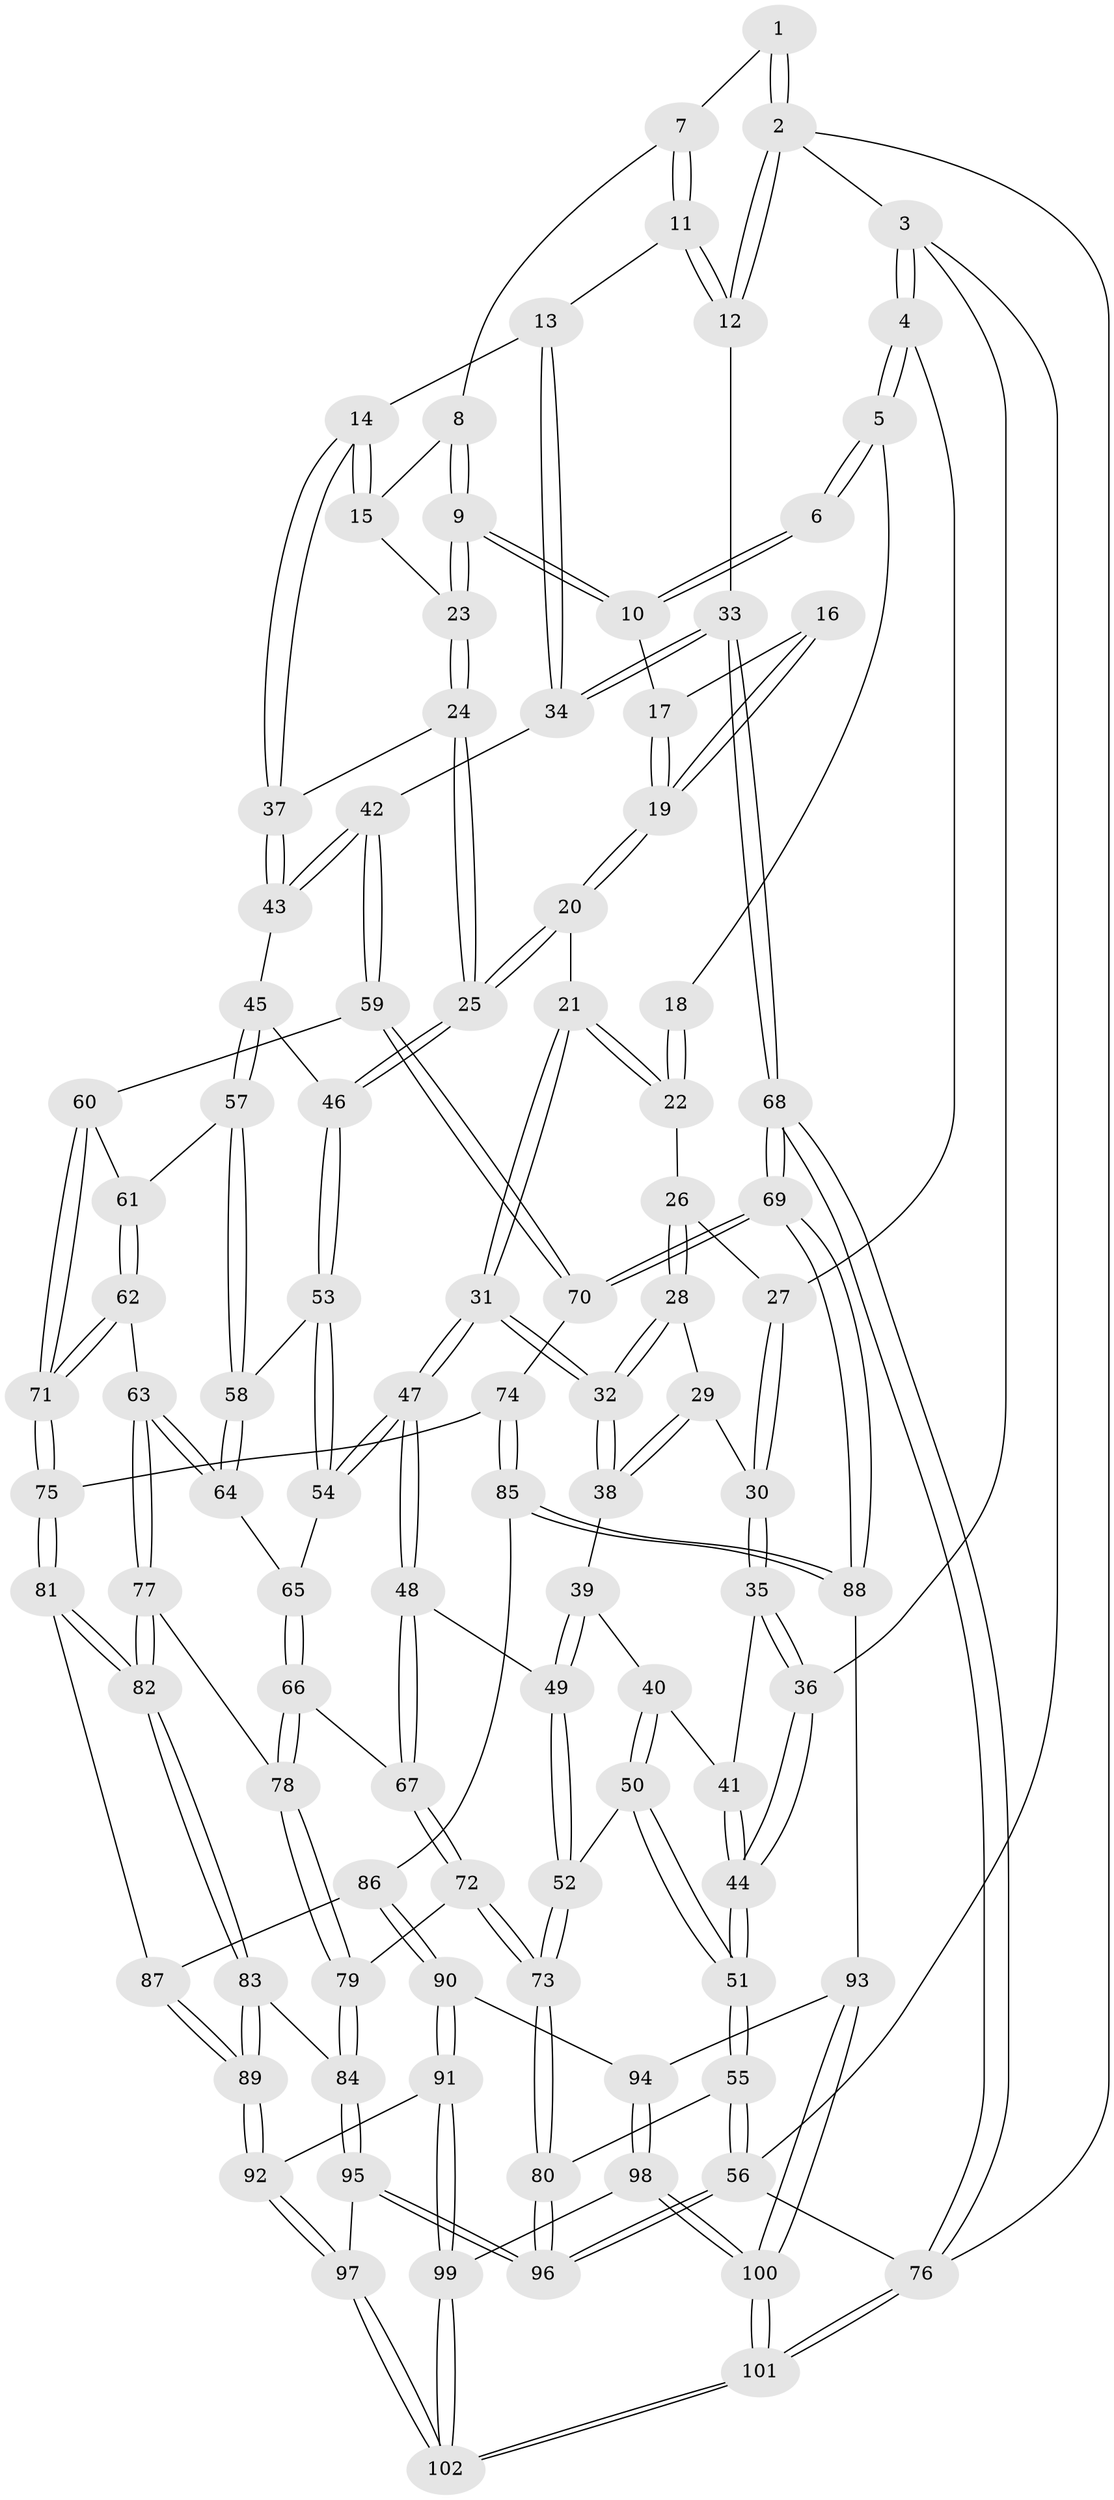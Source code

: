 // Generated by graph-tools (version 1.1) at 2025/27/03/09/25 03:27:05]
// undirected, 102 vertices, 252 edges
graph export_dot {
graph [start="1"]
  node [color=gray90,style=filled];
  1 [pos="+0.7209924356939568+0"];
  2 [pos="+1+0"];
  3 [pos="+0+0"];
  4 [pos="+0+0"];
  5 [pos="+0+0"];
  6 [pos="+0.5535681796729754+0"];
  7 [pos="+0.783139002283274+0.0013879219655042528"];
  8 [pos="+0.7368369715700426+0.08257875334842485"];
  9 [pos="+0.5668563427845751+0.09884565461150849"];
  10 [pos="+0.5262315373260921+0"];
  11 [pos="+0.8836400695690142+0.10064661130902972"];
  12 [pos="+1+0"];
  13 [pos="+0.8686754771571878+0.14837388269729307"];
  14 [pos="+0.7879325623306332+0.20914565530101542"];
  15 [pos="+0.7437065912294974+0.14979656165545252"];
  16 [pos="+0.308194914415031+0.0615813448515734"];
  17 [pos="+0.4881065516796198+0.02277660889722049"];
  18 [pos="+0.2854257905291438+0.059071492773015224"];
  19 [pos="+0.3980398747935004+0.13347059499740338"];
  20 [pos="+0.3675685418626681+0.2544903722243812"];
  21 [pos="+0.3610218161912627+0.25577301549098214"];
  22 [pos="+0.2800851965266899+0.13575652262274998"];
  23 [pos="+0.5728988124368543+0.15733714232209797"];
  24 [pos="+0.5656623527953982+0.20735718863275268"];
  25 [pos="+0.5153320104064231+0.2858591122074218"];
  26 [pos="+0.21606797541288258+0.15589372043095515"];
  27 [pos="+0.21476951010742182+0.15551458938744672"];
  28 [pos="+0.21697201605569144+0.19085017028546267"];
  29 [pos="+0.14295835851556116+0.23684230799935524"];
  30 [pos="+0.09548803390232906+0.20135051310881208"];
  31 [pos="+0.3000060324152461+0.30511273607547035"];
  32 [pos="+0.272891155490887+0.2958281295898545"];
  33 [pos="+1+0.27379173494867004"];
  34 [pos="+1+0.2979416632282536"];
  35 [pos="+0.07561576026144344+0.19387519024105654"];
  36 [pos="+0+0"];
  37 [pos="+0.7743975324347976+0.25713594308629595"];
  38 [pos="+0.1884070054337388+0.28443024816171275"];
  39 [pos="+0.14126190915707795+0.33717862972497764"];
  40 [pos="+0.08087329579284844+0.3360061801743729"];
  41 [pos="+0.05874573796263953+0.30607888170795466"];
  42 [pos="+0.8352378850697002+0.3875024851423859"];
  43 [pos="+0.798240604128091+0.3532216907422291"];
  44 [pos="+0+0.4001687766921454"];
  45 [pos="+0.6787723332135382+0.3665530681092884"];
  46 [pos="+0.5277084927621521+0.31996515178655416"];
  47 [pos="+0.28411877869804925+0.4294727688359393"];
  48 [pos="+0.2699860427628601+0.44451787569312484"];
  49 [pos="+0.17208901947201208+0.4598747997031713"];
  50 [pos="+0.0419466989925465+0.4975276483624638"];
  51 [pos="+0+0.5595331530987887"];
  52 [pos="+0.10262766791607612+0.49982949592690656"];
  53 [pos="+0.5130868094974556+0.40300848045741755"];
  54 [pos="+0.2981387194650472+0.4332696569691286"];
  55 [pos="+0+0.6281823607860859"];
  56 [pos="+0+1"];
  57 [pos="+0.6465695416935522+0.46758761682128996"];
  58 [pos="+0.5141443545659795+0.4123860573524077"];
  59 [pos="+0.8357368497927992+0.42531140440862397"];
  60 [pos="+0.6848086250909972+0.5034658779538048"];
  61 [pos="+0.6468743902795239+0.46827649237498126"];
  62 [pos="+0.5447010682376712+0.5579275225264375"];
  63 [pos="+0.5229184062163936+0.5523588778802632"];
  64 [pos="+0.5036894733118387+0.4771198093768585"];
  65 [pos="+0.3928483692969389+0.49319420239756917"];
  66 [pos="+0.38625776872458095+0.571860524778162"];
  67 [pos="+0.2790314816822269+0.4921602902901286"];
  68 [pos="+1+0.7139480533208638"];
  69 [pos="+1+0.6986615489820225"];
  70 [pos="+0.8496229242965476+0.4625801099134391"];
  71 [pos="+0.6587993628379317+0.6119327078672052"];
  72 [pos="+0.2648472859723423+0.6836143453174311"];
  73 [pos="+0.2335558277598611+0.7031882532824651"];
  74 [pos="+0.7268212573678156+0.633657903596138"];
  75 [pos="+0.6607777720319771+0.6148728131903897"];
  76 [pos="+1+1"];
  77 [pos="+0.49271466378345824+0.5870163726773604"];
  78 [pos="+0.40114747492907843+0.6118707589792651"];
  79 [pos="+0.3449589286505825+0.673962926944477"];
  80 [pos="+0.19054127600409124+0.7711592986629435"];
  81 [pos="+0.6245700569574736+0.6786930587042931"];
  82 [pos="+0.5235328216559931+0.7310336651589459"];
  83 [pos="+0.5102317135575078+0.7584423794313679"];
  84 [pos="+0.4587205741799507+0.7726417392225716"];
  85 [pos="+0.7402914506302204+0.6484844676885236"];
  86 [pos="+0.7202792010040265+0.7450726689606272"];
  87 [pos="+0.6480565671749953+0.7429195019845231"];
  88 [pos="+0.9722103158781872+0.732412810396077"];
  89 [pos="+0.6163614549598317+0.8542279476423336"];
  90 [pos="+0.7412145496079628+0.8090030126555204"];
  91 [pos="+0.62513681551956+0.8672123442870872"];
  92 [pos="+0.6229224039275036+0.8665484317680057"];
  93 [pos="+0.8778843423938072+0.8145329200976096"];
  94 [pos="+0.837403535401702+0.8279010899279166"];
  95 [pos="+0.2810378943257216+1"];
  96 [pos="+0.24196310866309698+1"];
  97 [pos="+0.3065275326407759+1"];
  98 [pos="+0.7984662530185818+0.8919032312810671"];
  99 [pos="+0.7058369839904846+0.9693578594482436"];
  100 [pos="+0.9060609852381358+1"];
  101 [pos="+0.9176038622680802+1"];
  102 [pos="+0.7489302492461934+1"];
  1 -- 2;
  1 -- 2;
  1 -- 7;
  2 -- 3;
  2 -- 12;
  2 -- 12;
  2 -- 76;
  3 -- 4;
  3 -- 4;
  3 -- 36;
  3 -- 56;
  4 -- 5;
  4 -- 5;
  4 -- 27;
  5 -- 6;
  5 -- 6;
  5 -- 18;
  6 -- 10;
  6 -- 10;
  7 -- 8;
  7 -- 11;
  7 -- 11;
  8 -- 9;
  8 -- 9;
  8 -- 15;
  9 -- 10;
  9 -- 10;
  9 -- 23;
  9 -- 23;
  10 -- 17;
  11 -- 12;
  11 -- 12;
  11 -- 13;
  12 -- 33;
  13 -- 14;
  13 -- 34;
  13 -- 34;
  14 -- 15;
  14 -- 15;
  14 -- 37;
  14 -- 37;
  15 -- 23;
  16 -- 17;
  16 -- 19;
  16 -- 19;
  17 -- 19;
  17 -- 19;
  18 -- 22;
  18 -- 22;
  19 -- 20;
  19 -- 20;
  20 -- 21;
  20 -- 25;
  20 -- 25;
  21 -- 22;
  21 -- 22;
  21 -- 31;
  21 -- 31;
  22 -- 26;
  23 -- 24;
  23 -- 24;
  24 -- 25;
  24 -- 25;
  24 -- 37;
  25 -- 46;
  25 -- 46;
  26 -- 27;
  26 -- 28;
  26 -- 28;
  27 -- 30;
  27 -- 30;
  28 -- 29;
  28 -- 32;
  28 -- 32;
  29 -- 30;
  29 -- 38;
  29 -- 38;
  30 -- 35;
  30 -- 35;
  31 -- 32;
  31 -- 32;
  31 -- 47;
  31 -- 47;
  32 -- 38;
  32 -- 38;
  33 -- 34;
  33 -- 34;
  33 -- 68;
  33 -- 68;
  34 -- 42;
  35 -- 36;
  35 -- 36;
  35 -- 41;
  36 -- 44;
  36 -- 44;
  37 -- 43;
  37 -- 43;
  38 -- 39;
  39 -- 40;
  39 -- 49;
  39 -- 49;
  40 -- 41;
  40 -- 50;
  40 -- 50;
  41 -- 44;
  41 -- 44;
  42 -- 43;
  42 -- 43;
  42 -- 59;
  42 -- 59;
  43 -- 45;
  44 -- 51;
  44 -- 51;
  45 -- 46;
  45 -- 57;
  45 -- 57;
  46 -- 53;
  46 -- 53;
  47 -- 48;
  47 -- 48;
  47 -- 54;
  47 -- 54;
  48 -- 49;
  48 -- 67;
  48 -- 67;
  49 -- 52;
  49 -- 52;
  50 -- 51;
  50 -- 51;
  50 -- 52;
  51 -- 55;
  51 -- 55;
  52 -- 73;
  52 -- 73;
  53 -- 54;
  53 -- 54;
  53 -- 58;
  54 -- 65;
  55 -- 56;
  55 -- 56;
  55 -- 80;
  56 -- 96;
  56 -- 96;
  56 -- 76;
  57 -- 58;
  57 -- 58;
  57 -- 61;
  58 -- 64;
  58 -- 64;
  59 -- 60;
  59 -- 70;
  59 -- 70;
  60 -- 61;
  60 -- 71;
  60 -- 71;
  61 -- 62;
  61 -- 62;
  62 -- 63;
  62 -- 71;
  62 -- 71;
  63 -- 64;
  63 -- 64;
  63 -- 77;
  63 -- 77;
  64 -- 65;
  65 -- 66;
  65 -- 66;
  66 -- 67;
  66 -- 78;
  66 -- 78;
  67 -- 72;
  67 -- 72;
  68 -- 69;
  68 -- 69;
  68 -- 76;
  68 -- 76;
  69 -- 70;
  69 -- 70;
  69 -- 88;
  69 -- 88;
  70 -- 74;
  71 -- 75;
  71 -- 75;
  72 -- 73;
  72 -- 73;
  72 -- 79;
  73 -- 80;
  73 -- 80;
  74 -- 75;
  74 -- 85;
  74 -- 85;
  75 -- 81;
  75 -- 81;
  76 -- 101;
  76 -- 101;
  77 -- 78;
  77 -- 82;
  77 -- 82;
  78 -- 79;
  78 -- 79;
  79 -- 84;
  79 -- 84;
  80 -- 96;
  80 -- 96;
  81 -- 82;
  81 -- 82;
  81 -- 87;
  82 -- 83;
  82 -- 83;
  83 -- 84;
  83 -- 89;
  83 -- 89;
  84 -- 95;
  84 -- 95;
  85 -- 86;
  85 -- 88;
  85 -- 88;
  86 -- 87;
  86 -- 90;
  86 -- 90;
  87 -- 89;
  87 -- 89;
  88 -- 93;
  89 -- 92;
  89 -- 92;
  90 -- 91;
  90 -- 91;
  90 -- 94;
  91 -- 92;
  91 -- 99;
  91 -- 99;
  92 -- 97;
  92 -- 97;
  93 -- 94;
  93 -- 100;
  93 -- 100;
  94 -- 98;
  94 -- 98;
  95 -- 96;
  95 -- 96;
  95 -- 97;
  97 -- 102;
  97 -- 102;
  98 -- 99;
  98 -- 100;
  98 -- 100;
  99 -- 102;
  99 -- 102;
  100 -- 101;
  100 -- 101;
  101 -- 102;
  101 -- 102;
}
